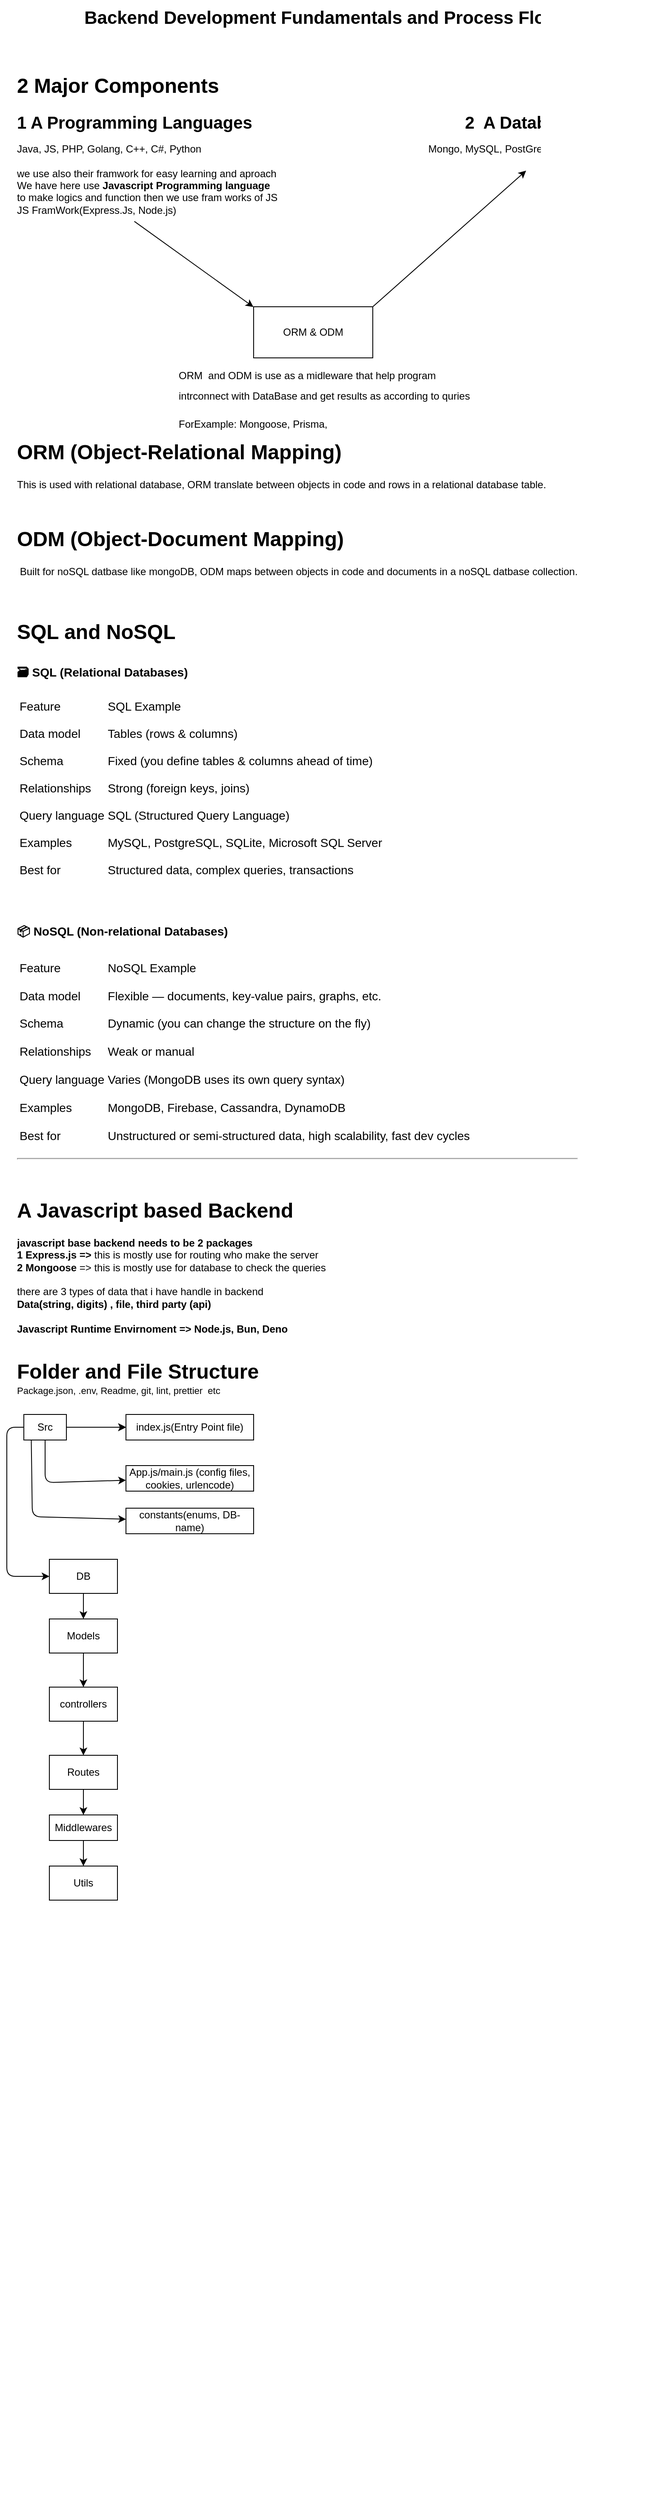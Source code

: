 <mxfile>
    <diagram id="KpwsSTxghUMbQpQCoYI6" name="Page-1">
        <mxGraphModel dx="460" dy="374" grid="1" gridSize="10" guides="1" tooltips="1" connect="1" arrows="1" fold="1" page="1" pageScale="1" pageWidth="850" pageHeight="1100" math="0" shadow="0">
            <root>
                <mxCell id="0"/>
                <mxCell id="1" parent="0"/>
                <mxCell id="2" value="&lt;b&gt;&lt;font style=&quot;font-size: 21px;&quot;&gt;Backend Development Fundamentals and Process Flow&lt;/font&gt;&lt;/b&gt;" style="text;html=1;align=center;verticalAlign=middle;whiteSpace=wrap;rounded=0;" parent="1" vertex="1">
                    <mxGeometry x="120" y="40" width="560" height="40" as="geometry"/>
                </mxCell>
                <mxCell id="3" value="&lt;h1 style=&quot;margin-top: 0px;&quot;&gt;2 Major Components&lt;/h1&gt;&lt;p&gt;&lt;b&gt;&lt;font style=&quot;font-size: 20px;&quot;&gt;1 A Programming Languages&amp;nbsp; &amp;nbsp; &amp;nbsp; &amp;nbsp; &amp;nbsp; &amp;nbsp; &amp;nbsp; &amp;nbsp; &amp;nbsp; &amp;nbsp; &amp;nbsp; &amp;nbsp; &amp;nbsp; &amp;nbsp; &amp;nbsp; &amp;nbsp; &amp;nbsp; &amp;nbsp; &amp;nbsp; &amp;nbsp; &amp;nbsp; &amp;nbsp; &amp;nbsp;2&amp;nbsp; A Database&lt;/font&gt;&lt;/b&gt;&lt;/p&gt;&lt;p&gt;&lt;font&gt;Java, JS, PHP, Golang, C++, C#, Python&amp;nbsp; &amp;nbsp; &amp;nbsp; &amp;nbsp; &amp;nbsp; &amp;nbsp; &amp;nbsp; &amp;nbsp; &amp;nbsp; &amp;nbsp; &amp;nbsp; &amp;nbsp; &amp;nbsp; &amp;nbsp; &amp;nbsp; &amp;nbsp; &amp;nbsp; &amp;nbsp; &amp;nbsp; &amp;nbsp; &amp;nbsp; &amp;nbsp; &amp;nbsp; &amp;nbsp; &amp;nbsp; &amp;nbsp; &amp;nbsp; &amp;nbsp; &amp;nbsp; &amp;nbsp; &amp;nbsp; &amp;nbsp; &amp;nbsp; &amp;nbsp; &amp;nbsp; &amp;nbsp; &amp;nbsp; &amp;nbsp; &amp;nbsp; &amp;nbsp; Mongo, MySQL, PostGres, sqlite, noSQL&lt;br&gt;&lt;br&gt;we use also their framwork for easy learning and aproach&amp;nbsp; &amp;nbsp; &amp;nbsp; &amp;nbsp; &amp;nbsp; &amp;nbsp; &amp;nbsp; &amp;nbsp; &amp;nbsp; &amp;nbsp; &amp;nbsp; &amp;nbsp; &amp;nbsp; &amp;nbsp; &amp;nbsp;&lt;br&gt;We have here use &lt;b style=&quot;&quot;&gt;Javascript Programming language&lt;/b&gt;&lt;br&gt;to make logics and function then we use fram works of JS&lt;br&gt;JS FramWork(Express.Js, Node.js)&lt;/font&gt;&lt;/p&gt;" style="text;html=1;whiteSpace=wrap;overflow=hidden;rounded=0;" parent="1" vertex="1">
                    <mxGeometry x="40" y="120" width="740" height="620" as="geometry"/>
                </mxCell>
                <mxCell id="15" value="" style="endArrow=classic;html=1;exitX=0.189;exitY=0.29;exitDx=0;exitDy=0;exitPerimeter=0;entryX=0.378;entryY=0.452;entryDx=0;entryDy=0;entryPerimeter=0;" parent="1" source="3" target="3" edge="1">
                    <mxGeometry relative="1" as="geometry">
                        <mxPoint x="220" y="330" as="sourcePoint"/>
                        <mxPoint x="320" y="330" as="targetPoint"/>
                    </mxGeometry>
                </mxCell>
                <mxCell id="22" value="" style="rounded=0;whiteSpace=wrap;html=1;glass=0;" parent="1" vertex="1">
                    <mxGeometry x="320" y="400" width="140" height="60" as="geometry"/>
                </mxCell>
                <mxCell id="23" value="&lt;span style=&quot;color: rgb(0, 0, 0);&quot;&gt;ORM &amp;amp; ODM&lt;/span&gt;" style="text;html=1;align=center;verticalAlign=middle;whiteSpace=wrap;rounded=0;" parent="1" vertex="1">
                    <mxGeometry x="320" y="400" width="140" height="60" as="geometry"/>
                </mxCell>
                <mxCell id="24" value="" style="endArrow=classic;html=1;exitX=1;exitY=0;exitDx=0;exitDy=0;entryX=0.811;entryY=0.194;entryDx=0;entryDy=0;entryPerimeter=0;" parent="1" source="23" target="3" edge="1">
                    <mxGeometry relative="1" as="geometry">
                        <mxPoint x="470" y="480" as="sourcePoint"/>
                        <mxPoint x="565.14" y="370.2" as="targetPoint"/>
                    </mxGeometry>
                </mxCell>
                <mxCell id="26" value="&lt;h1 style=&quot;margin-top: 0px; line-height: 80%;&quot;&gt;&lt;span style=&quot;font-size: 12px; font-weight: normal; background-color: transparent;&quot;&gt;ORM&amp;nbsp; and ODM is use as a midleware that help program intrconnect with DataBase and get results as according to quries&lt;/span&gt;&lt;/h1&gt;&lt;div&gt;&lt;span style=&quot;font-size: 12px; font-weight: normal; background-color: transparent;&quot;&gt;ForExample: Mongoose, Prisma,&lt;/span&gt;&lt;/div&gt;" style="text;html=1;whiteSpace=wrap;overflow=hidden;rounded=0;" parent="1" vertex="1">
                    <mxGeometry x="230" y="460" width="360" height="120" as="geometry"/>
                </mxCell>
                <mxCell id="27" value="&lt;h1 style=&quot;margin-top: 0px;&quot;&gt;ORM (Object-Relational Mapping)&lt;/h1&gt;&lt;h1 style=&quot;margin-top: 0px;&quot;&gt;&lt;p style=&quot;font-size: 12px; font-weight: 400;&quot;&gt;This is used with relational database, ORM translate between objects in code and rows in a relational database table.&lt;/p&gt;&lt;p style=&quot;font-size: 12px; font-weight: 400;&quot;&gt;&lt;br&gt;&lt;/p&gt;&lt;/h1&gt;&lt;h1 style=&quot;margin-top: 0px;&quot;&gt;ODM (Object-Document Mapping)&lt;/h1&gt;&lt;h1 style=&quot;margin-top: 0px;&quot;&gt;&lt;p style=&quot;font-size: 12px; font-weight: 400;&quot;&gt;&amp;nbsp;Built for noSQL datbase like mongoDB, ODM maps between objects in code and documents in a noSQL datbase collection.&lt;/p&gt;&lt;p style=&quot;font-size: 12px; font-weight: 400;&quot;&gt;&lt;br&gt;&lt;/p&gt;&lt;p style=&quot;&quot;&gt;&lt;font&gt;SQL and NoSQL&lt;/font&gt;&lt;/p&gt;&lt;/h1&gt;&lt;h3 data-end=&quot;286&quot; data-start=&quot;248&quot;&gt;🗃️ &lt;strong data-end=&quot;286&quot; data-start=&quot;256&quot;&gt;SQL (Relational Databases)&lt;/strong&gt;&lt;/h3&gt;&lt;h1 style=&quot;margin-top: 0px; line-height: 200%;&quot;&gt;&lt;table style=&quot;background-color: transparent; font-size: 12px; font-weight: normal; text-align: justify; line-height: 200%;&quot; class=&quot;w-fit min-w-(--thread-content-width)&quot; data-end=&quot;741&quot; data-start=&quot;288&quot;&gt;&lt;thead data-end=&quot;324&quot; data-start=&quot;288&quot;&gt;&lt;tr data-end=&quot;324&quot; data-start=&quot;288&quot;&gt;&lt;th style=&quot;text-align: justify;&quot; data-col-size=&quot;sm&quot; data-end=&quot;309&quot; data-start=&quot;288&quot;&gt;&lt;font face=&quot;Helvetica&quot; style=&quot;font-weight: normal; font-size: 14px; line-height: 200%;&quot;&gt;Feature&lt;/font&gt;&lt;/th&gt;&lt;th style=&quot;text-align: justify;&quot; data-col-size=&quot;md&quot; data-end=&quot;324&quot; data-start=&quot;309&quot;&gt;&lt;font face=&quot;Helvetica&quot; style=&quot;font-weight: normal; font-size: 14px; line-height: 200%;&quot;&gt;SQL Example&lt;/font&gt;&lt;/th&gt;&lt;/tr&gt;&lt;/thead&gt;&lt;tbody data-end=&quot;741&quot; data-start=&quot;362&quot;&gt;&lt;tr data-end=&quot;410&quot; data-start=&quot;362&quot;&gt;&lt;td data-col-size=&quot;sm&quot; data-end=&quot;383&quot; data-start=&quot;362&quot;&gt;&lt;font face=&quot;Helvetica&quot; style=&quot;font-size: 14px; line-height: 200%;&quot;&gt;Data model&lt;/font&gt;&lt;/td&gt;&lt;td data-end=&quot;410&quot; data-start=&quot;383&quot; data-col-size=&quot;md&quot;&gt;&lt;font face=&quot;Helvetica&quot; style=&quot;font-size: 14px; line-height: 200%;&quot;&gt;Tables (rows &amp;amp; columns)&lt;/font&gt;&lt;/td&gt;&lt;/tr&gt;&lt;tr data-end=&quot;485&quot; data-start=&quot;411&quot;&gt;&lt;td data-col-size=&quot;sm&quot; data-end=&quot;432&quot; data-start=&quot;411&quot;&gt;&lt;font face=&quot;Helvetica&quot; style=&quot;font-size: 14px; line-height: 200%;&quot;&gt;Schema&lt;/font&gt;&lt;/td&gt;&lt;td data-end=&quot;485&quot; data-start=&quot;432&quot; data-col-size=&quot;md&quot;&gt;&lt;font face=&quot;Helvetica&quot; style=&quot;font-size: 14px; line-height: 200%;&quot;&gt;Fixed (you define tables &amp;amp; columns ahead of time)&lt;/font&gt;&lt;/td&gt;&lt;/tr&gt;&lt;tr data-end=&quot;539&quot; data-start=&quot;486&quot;&gt;&lt;td data-col-size=&quot;sm&quot; data-end=&quot;507&quot; data-start=&quot;486&quot;&gt;&lt;font face=&quot;Helvetica&quot; style=&quot;font-size: 14px; line-height: 200%;&quot;&gt;Relationships&lt;/font&gt;&lt;/td&gt;&lt;td data-end=&quot;539&quot; data-start=&quot;507&quot; data-col-size=&quot;md&quot;&gt;&lt;font face=&quot;Helvetica&quot; style=&quot;font-size: 14px; line-height: 200%;&quot;&gt;Strong (foreign keys, joins)&lt;/font&gt;&lt;/td&gt;&lt;/tr&gt;&lt;tr data-end=&quot;596&quot; data-start=&quot;540&quot;&gt;&lt;td data-col-size=&quot;sm&quot; data-end=&quot;561&quot; data-start=&quot;540&quot;&gt;&lt;font face=&quot;Helvetica&quot; style=&quot;font-size: 14px; line-height: 200%;&quot;&gt;Query language&lt;/font&gt;&lt;/td&gt;&lt;td data-end=&quot;596&quot; data-start=&quot;561&quot; data-col-size=&quot;md&quot;&gt;&lt;font face=&quot;Helvetica&quot; style=&quot;font-size: 14px; line-height: 200%;&quot;&gt;SQL (Structured Query Language)&lt;/font&gt;&lt;/td&gt;&lt;/tr&gt;&lt;tr data-end=&quot;669&quot; data-start=&quot;597&quot;&gt;&lt;td data-col-size=&quot;sm&quot; data-end=&quot;618&quot; data-start=&quot;597&quot;&gt;&lt;font face=&quot;Helvetica&quot; style=&quot;font-size: 14px; line-height: 200%;&quot;&gt;Examples&lt;/font&gt;&lt;/td&gt;&lt;td data-end=&quot;669&quot; data-start=&quot;618&quot; data-col-size=&quot;md&quot;&gt;&lt;font face=&quot;Helvetica&quot; style=&quot;font-size: 14px; line-height: 200%;&quot;&gt;MySQL, PostgreSQL, SQLite, Microsoft SQL Server&lt;/font&gt;&lt;/td&gt;&lt;/tr&gt;&lt;tr data-end=&quot;741&quot; data-start=&quot;670&quot;&gt;&lt;td data-col-size=&quot;sm&quot; data-end=&quot;691&quot; data-start=&quot;670&quot;&gt;&lt;font face=&quot;Helvetica&quot; style=&quot;font-size: 14px; line-height: 200%;&quot;&gt;Best for&lt;/font&gt;&lt;/td&gt;&lt;td data-end=&quot;741&quot; data-start=&quot;691&quot; data-col-size=&quot;md&quot;&gt;&lt;font face=&quot;Helvetica&quot; style=&quot;font-size: 14px; line-height: 200%;&quot;&gt;Structured data, complex queries, transactions&lt;br&gt;&lt;/font&gt;&lt;/td&gt;&lt;/tr&gt;&lt;/tbody&gt;&lt;/table&gt;&lt;/h1&gt;&lt;h3 data-end=&quot;853&quot; data-start=&quot;810&quot;&gt;&lt;font style=&quot;font-size: 14px;&quot;&gt;&lt;br&gt;&lt;/font&gt;&lt;/h3&gt;&lt;h3 data-end=&quot;853&quot; data-start=&quot;810&quot;&gt;&lt;font style=&quot;font-size: 14px;&quot;&gt;📦 &lt;strong style=&quot;&quot; data-end=&quot;853&quot; data-start=&quot;817&quot;&gt;NoSQL (Non-relational Databases)&lt;/strong&gt;&lt;/font&gt;&lt;/h3&gt;&lt;h1 style=&quot;margin-top: 0px;&quot;&gt;&lt;div class=&quot;_tableContainer_16hzy_1&quot;&gt;&lt;div class=&quot;_tableWrapper_16hzy_14 group flex w-fit flex-col-reverse&quot; tabindex=&quot;-1&quot;&gt;&lt;div class=&quot;_tableContainer_16hzy_1&quot;&gt;&lt;div class=&quot;_tableWrapper_16hzy_14 group flex w-fit flex-col-reverse&quot; tabindex=&quot;-1&quot;&gt;&lt;table class=&quot;w-fit min-w-(--thread-content-width)&quot; data-end=&quot;1354&quot; data-start=&quot;855&quot;&gt;&lt;thead data-end=&quot;893&quot; data-start=&quot;855&quot;&gt;&lt;tr data-end=&quot;893&quot; data-start=&quot;855&quot;&gt;&lt;th data-col-size=&quot;sm&quot; data-end=&quot;876&quot; data-start=&quot;855&quot;&gt;&lt;font style=&quot;font-size: 14px; font-weight: normal;&quot;&gt;Feature&lt;/font&gt;&lt;/th&gt;&lt;th data-col-size=&quot;md&quot; data-end=&quot;893&quot; data-start=&quot;876&quot;&gt;&lt;font style=&quot;font-size: 14px; font-weight: normal;&quot;&gt;NoSQL Example&lt;/font&gt;&lt;/th&gt;&lt;/tr&gt;&lt;/thead&gt;&lt;tbody data-end=&quot;1354&quot; data-start=&quot;934&quot;&gt;&lt;tr data-end=&quot;1010&quot; data-start=&quot;934&quot;&gt;&lt;td data-col-size=&quot;sm&quot; data-end=&quot;955&quot; data-start=&quot;934&quot;&gt;&lt;font style=&quot;font-size: 14px; font-weight: normal;&quot;&gt;Data model&lt;/font&gt;&lt;/td&gt;&lt;td data-end=&quot;1010&quot; data-start=&quot;955&quot; data-col-size=&quot;md&quot;&gt;&lt;font style=&quot;font-size: 14px; font-weight: normal;&quot;&gt;Flexible — documents, key-value pairs, graphs, etc.&lt;/font&gt;&lt;/td&gt;&lt;/tr&gt;&lt;tr data-end=&quot;1085&quot; data-start=&quot;1011&quot;&gt;&lt;td data-col-size=&quot;sm&quot; data-end=&quot;1032&quot; data-start=&quot;1011&quot;&gt;&lt;font style=&quot;font-size: 14px; font-weight: normal;&quot;&gt;Schema&lt;/font&gt;&lt;/td&gt;&lt;td data-end=&quot;1085&quot; data-start=&quot;1032&quot; data-col-size=&quot;md&quot;&gt;&lt;font style=&quot;font-size: 14px; font-weight: normal;&quot;&gt;Dynamic (you can change the structure on the fly)&lt;/font&gt;&lt;/td&gt;&lt;/tr&gt;&lt;tr data-end=&quot;1125&quot; data-start=&quot;1086&quot;&gt;&lt;td data-col-size=&quot;sm&quot; data-end=&quot;1107&quot; data-start=&quot;1086&quot;&gt;&lt;font style=&quot;font-size: 14px; font-weight: normal;&quot;&gt;Relationships&lt;/font&gt;&lt;/td&gt;&lt;td data-end=&quot;1125&quot; data-start=&quot;1107&quot; data-col-size=&quot;md&quot;&gt;&lt;font style=&quot;font-size: 14px; font-weight: normal;&quot;&gt;Weak or manual&lt;/font&gt;&lt;/td&gt;&lt;/tr&gt;&lt;tr data-end=&quot;1193&quot; data-start=&quot;1126&quot;&gt;&lt;td data-col-size=&quot;sm&quot; data-end=&quot;1147&quot; data-start=&quot;1126&quot;&gt;&lt;font style=&quot;font-size: 14px; font-weight: normal;&quot;&gt;Query language&lt;/font&gt;&lt;/td&gt;&lt;td data-end=&quot;1193&quot; data-start=&quot;1147&quot; data-col-size=&quot;md&quot;&gt;&lt;font style=&quot;font-size: 14px; font-weight: normal;&quot;&gt;Varies (MongoDB uses its own query syntax)&lt;/font&gt;&lt;/td&gt;&lt;/tr&gt;&lt;tr data-end=&quot;1257&quot; data-start=&quot;1194&quot;&gt;&lt;td data-col-size=&quot;sm&quot; data-end=&quot;1215&quot; data-start=&quot;1194&quot;&gt;&lt;font style=&quot;font-size: 14px; font-weight: normal;&quot;&gt;Examples&lt;/font&gt;&lt;/td&gt;&lt;td data-end=&quot;1257&quot; data-start=&quot;1215&quot; data-col-size=&quot;md&quot;&gt;&lt;font style=&quot;font-size: 14px; font-weight: normal;&quot;&gt;MongoDB, Firebase, Cassandra, DynamoDB&lt;/font&gt;&lt;/td&gt;&lt;/tr&gt;&lt;tr data-end=&quot;1354&quot; data-start=&quot;1258&quot;&gt;&lt;td data-col-size=&quot;sm&quot; data-end=&quot;1279&quot; data-start=&quot;1258&quot;&gt;&lt;font style=&quot;font-size: 14px; font-weight: normal;&quot;&gt;Best for&lt;/font&gt;&lt;/td&gt;&lt;td data-end=&quot;1354&quot; data-start=&quot;1279&quot; data-col-size=&quot;md&quot;&gt;&lt;font style=&quot;font-size: 14px; font-weight: normal;&quot;&gt;Unstructured or semi-structured data, high scalability, fast dev cycles&lt;/font&gt;&lt;/td&gt;&lt;/tr&gt;&lt;/tbody&gt;&lt;/table&gt;&lt;/div&gt;&lt;/div&gt;&lt;hr&gt;&lt;/div&gt;&lt;/div&gt;&lt;/h1&gt;" style="text;html=1;whiteSpace=wrap;overflow=hidden;rounded=0;" parent="1" vertex="1">
                    <mxGeometry x="40" y="550" width="760" height="850" as="geometry"/>
                </mxCell>
                <mxCell id="28" value="&lt;h1 style=&quot;margin-top: 0px;&quot;&gt;A Javascript based Backend&lt;/h1&gt;&lt;div&gt;&lt;b&gt;javascript base backend needs to be 2 packages&amp;nbsp;&lt;/b&gt;&lt;br&gt;&lt;b&gt;1 Express.js =&amp;gt;&lt;/b&gt; this is mostly use for routing who make the server&lt;br&gt;&lt;b&gt;2&lt;/b&gt; &lt;b&gt;Mongoose&lt;/b&gt; =&amp;gt; this is mostly use for database to check the queries&lt;/div&gt;&lt;div&gt;&lt;br&gt;&lt;/div&gt;&lt;div&gt;there are 3 types of data that i have handle in backend&amp;nbsp;&lt;br&gt;&lt;b&gt;Data(string, digits) , file, third party (api)&lt;/b&gt;&lt;/div&gt;&lt;div&gt;&lt;b&gt;&lt;br&gt;&lt;/b&gt;&lt;/div&gt;&lt;div&gt;&lt;b&gt;Javascript Runtime Envirnoment =&amp;gt; Node.js, Bun, Deno&lt;br&gt;&lt;font style=&quot;font-size: 24px;&quot;&gt;&amp;nbsp;&lt;/font&gt;&lt;/b&gt;&lt;/div&gt;&lt;div&gt;&lt;b&gt;&lt;font style=&quot;font-size: 24px;&quot;&gt;Folder and File Structure&lt;/font&gt;&lt;/b&gt;&lt;/div&gt;&lt;div&gt;&lt;span style=&quot;font-size: 11px;&quot;&gt;Package.json, .env, Readme, git, lint, prettier&amp;nbsp; etc&lt;/span&gt;&lt;/div&gt;&lt;div&gt;&lt;font style=&quot;font-size: 14px;&quot;&gt;&lt;br&gt;&lt;/font&gt;&lt;/div&gt;" style="text;html=1;whiteSpace=wrap;overflow=hidden;rounded=0;" vertex="1" parent="1">
                    <mxGeometry x="40" y="1440" width="760" height="1530" as="geometry"/>
                </mxCell>
                <mxCell id="31" value="" style="edgeStyle=none;html=1;" edge="1" parent="1" source="29" target="30">
                    <mxGeometry relative="1" as="geometry"/>
                </mxCell>
                <mxCell id="32" value="" style="edgeStyle=none;html=1;" edge="1" parent="1" source="29" target="30">
                    <mxGeometry relative="1" as="geometry"/>
                </mxCell>
                <mxCell id="33" value="" style="edgeStyle=none;html=1;" edge="1" parent="1" source="29" target="30">
                    <mxGeometry relative="1" as="geometry"/>
                </mxCell>
                <mxCell id="39" value="" style="edgeStyle=none;html=1;exitX=0.175;exitY=1.012;exitDx=0;exitDy=0;exitPerimeter=0;" edge="1" parent="1" source="29" target="38">
                    <mxGeometry relative="1" as="geometry">
                        <Array as="points">
                            <mxPoint x="60" y="1820"/>
                        </Array>
                    </mxGeometry>
                </mxCell>
                <mxCell id="41" value="" style="edgeStyle=none;html=1;exitX=0;exitY=0.5;exitDx=0;exitDy=0;" edge="1" parent="1" source="29" target="40">
                    <mxGeometry relative="1" as="geometry">
                        <mxPoint x="30" y="1730" as="sourcePoint"/>
                        <Array as="points">
                            <mxPoint x="30" y="1715"/>
                            <mxPoint x="30" y="1890"/>
                        </Array>
                    </mxGeometry>
                </mxCell>
                <mxCell id="29" value="Src" style="rounded=0;whiteSpace=wrap;html=1;" vertex="1" parent="1">
                    <mxGeometry x="50" y="1700" width="50" height="30" as="geometry"/>
                </mxCell>
                <mxCell id="30" value="index.js(Entry Point file)" style="whiteSpace=wrap;html=1;rounded=0;" vertex="1" parent="1">
                    <mxGeometry x="170" y="1700" width="150" height="30" as="geometry"/>
                </mxCell>
                <mxCell id="36" style="edgeStyle=none;html=1;exitX=0.5;exitY=1;exitDx=0;exitDy=0;" edge="1" parent="1" source="29" target="34">
                    <mxGeometry relative="1" as="geometry">
                        <mxPoint x="170" y="1775" as="targetPoint"/>
                        <Array as="points">
                            <mxPoint x="75" y="1780"/>
                        </Array>
                    </mxGeometry>
                </mxCell>
                <mxCell id="34" value="App.js/main.js (config files, cookies, urlencode)" style="whiteSpace=wrap;html=1;rounded=0;" vertex="1" parent="1">
                    <mxGeometry x="170" y="1760" width="150" height="30" as="geometry"/>
                </mxCell>
                <mxCell id="38" value="constants(enums, DB-name)" style="whiteSpace=wrap;html=1;rounded=0;" vertex="1" parent="1">
                    <mxGeometry x="170" y="1810" width="150" height="30" as="geometry"/>
                </mxCell>
                <mxCell id="43" value="" style="edgeStyle=none;html=1;" edge="1" parent="1" source="40" target="42">
                    <mxGeometry relative="1" as="geometry"/>
                </mxCell>
                <mxCell id="40" value="DB" style="whiteSpace=wrap;html=1;rounded=0;" vertex="1" parent="1">
                    <mxGeometry x="80" y="1870" width="80" height="40" as="geometry"/>
                </mxCell>
                <mxCell id="45" value="" style="edgeStyle=none;html=1;" edge="1" parent="1" source="42" target="44">
                    <mxGeometry relative="1" as="geometry"/>
                </mxCell>
                <mxCell id="42" value="Models" style="whiteSpace=wrap;html=1;rounded=0;" vertex="1" parent="1">
                    <mxGeometry x="80" y="1940" width="80" height="40" as="geometry"/>
                </mxCell>
                <mxCell id="47" value="" style="edgeStyle=none;html=1;" edge="1" parent="1" source="44" target="46">
                    <mxGeometry relative="1" as="geometry"/>
                </mxCell>
                <mxCell id="44" value="controllers" style="whiteSpace=wrap;html=1;rounded=0;" vertex="1" parent="1">
                    <mxGeometry x="80" y="2020" width="80" height="40" as="geometry"/>
                </mxCell>
                <mxCell id="49" value="" style="edgeStyle=none;html=1;" edge="1" parent="1" source="46" target="48">
                    <mxGeometry relative="1" as="geometry"/>
                </mxCell>
                <mxCell id="46" value="Routes" style="whiteSpace=wrap;html=1;rounded=0;" vertex="1" parent="1">
                    <mxGeometry x="80" y="2100" width="80" height="40" as="geometry"/>
                </mxCell>
                <mxCell id="51" value="" style="edgeStyle=none;html=1;" edge="1" parent="1" source="48" target="50">
                    <mxGeometry relative="1" as="geometry"/>
                </mxCell>
                <mxCell id="48" value="Middlewares" style="whiteSpace=wrap;html=1;rounded=0;" vertex="1" parent="1">
                    <mxGeometry x="80" y="2170" width="80" height="30" as="geometry"/>
                </mxCell>
                <mxCell id="50" value="Utils" style="whiteSpace=wrap;html=1;rounded=0;" vertex="1" parent="1">
                    <mxGeometry x="80" y="2230" width="80" height="40" as="geometry"/>
                </mxCell>
            </root>
        </mxGraphModel>
    </diagram>
</mxfile>